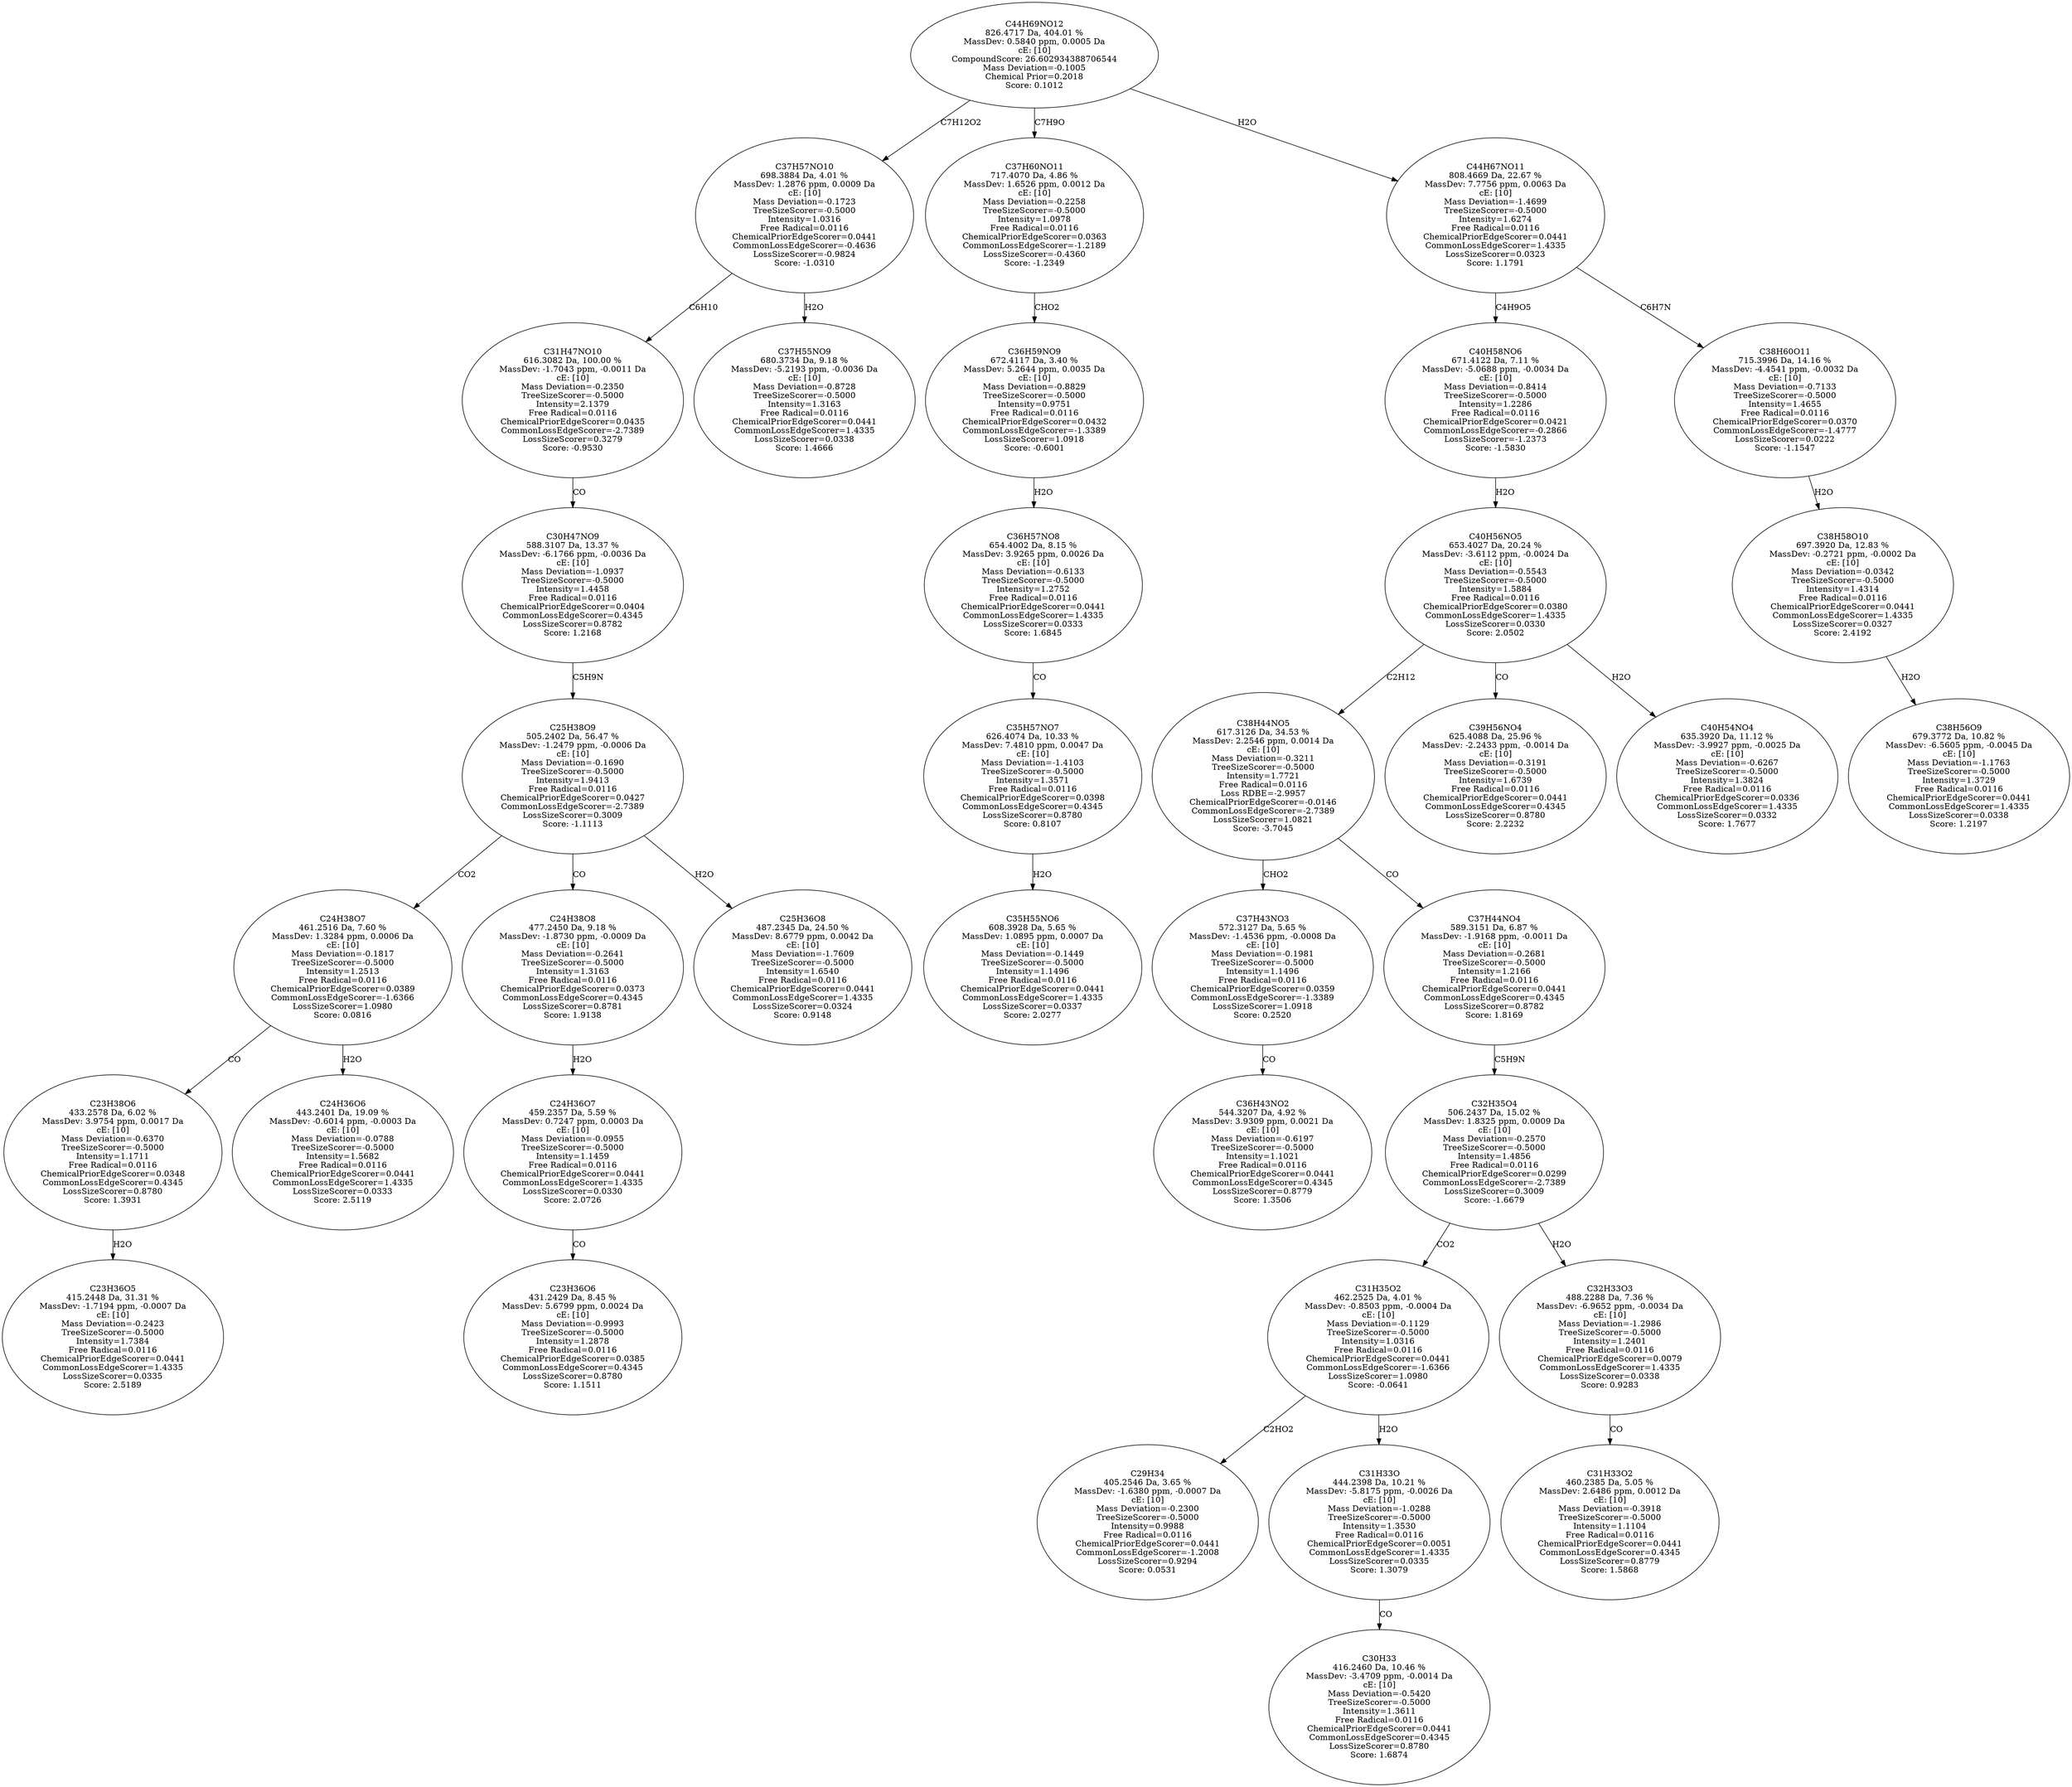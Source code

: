 strict digraph {
v1 [label="C23H36O5\n415.2448 Da, 31.31 %\nMassDev: -1.7194 ppm, -0.0007 Da\ncE: [10]\nMass Deviation=-0.2423\nTreeSizeScorer=-0.5000\nIntensity=1.7384\nFree Radical=0.0116\nChemicalPriorEdgeScorer=0.0441\nCommonLossEdgeScorer=1.4335\nLossSizeScorer=0.0335\nScore: 2.5189"];
v2 [label="C23H38O6\n433.2578 Da, 6.02 %\nMassDev: 3.9754 ppm, 0.0017 Da\ncE: [10]\nMass Deviation=-0.6370\nTreeSizeScorer=-0.5000\nIntensity=1.1711\nFree Radical=0.0116\nChemicalPriorEdgeScorer=0.0348\nCommonLossEdgeScorer=0.4345\nLossSizeScorer=0.8780\nScore: 1.3931"];
v3 [label="C24H36O6\n443.2401 Da, 19.09 %\nMassDev: -0.6014 ppm, -0.0003 Da\ncE: [10]\nMass Deviation=-0.0788\nTreeSizeScorer=-0.5000\nIntensity=1.5682\nFree Radical=0.0116\nChemicalPriorEdgeScorer=0.0441\nCommonLossEdgeScorer=1.4335\nLossSizeScorer=0.0333\nScore: 2.5119"];
v4 [label="C24H38O7\n461.2516 Da, 7.60 %\nMassDev: 1.3284 ppm, 0.0006 Da\ncE: [10]\nMass Deviation=-0.1817\nTreeSizeScorer=-0.5000\nIntensity=1.2513\nFree Radical=0.0116\nChemicalPriorEdgeScorer=0.0389\nCommonLossEdgeScorer=-1.6366\nLossSizeScorer=1.0980\nScore: 0.0816"];
v5 [label="C23H36O6\n431.2429 Da, 8.45 %\nMassDev: 5.6799 ppm, 0.0024 Da\ncE: [10]\nMass Deviation=-0.9993\nTreeSizeScorer=-0.5000\nIntensity=1.2878\nFree Radical=0.0116\nChemicalPriorEdgeScorer=0.0385\nCommonLossEdgeScorer=0.4345\nLossSizeScorer=0.8780\nScore: 1.1511"];
v6 [label="C24H36O7\n459.2357 Da, 5.59 %\nMassDev: 0.7247 ppm, 0.0003 Da\ncE: [10]\nMass Deviation=-0.0955\nTreeSizeScorer=-0.5000\nIntensity=1.1459\nFree Radical=0.0116\nChemicalPriorEdgeScorer=0.0441\nCommonLossEdgeScorer=1.4335\nLossSizeScorer=0.0330\nScore: 2.0726"];
v7 [label="C24H38O8\n477.2450 Da, 9.18 %\nMassDev: -1.8730 ppm, -0.0009 Da\ncE: [10]\nMass Deviation=-0.2641\nTreeSizeScorer=-0.5000\nIntensity=1.3163\nFree Radical=0.0116\nChemicalPriorEdgeScorer=0.0373\nCommonLossEdgeScorer=0.4345\nLossSizeScorer=0.8781\nScore: 1.9138"];
v8 [label="C25H36O8\n487.2345 Da, 24.50 %\nMassDev: 8.6779 ppm, 0.0042 Da\ncE: [10]\nMass Deviation=-1.7609\nTreeSizeScorer=-0.5000\nIntensity=1.6540\nFree Radical=0.0116\nChemicalPriorEdgeScorer=0.0441\nCommonLossEdgeScorer=1.4335\nLossSizeScorer=0.0324\nScore: 0.9148"];
v9 [label="C25H38O9\n505.2402 Da, 56.47 %\nMassDev: -1.2479 ppm, -0.0006 Da\ncE: [10]\nMass Deviation=-0.1690\nTreeSizeScorer=-0.5000\nIntensity=1.9413\nFree Radical=0.0116\nChemicalPriorEdgeScorer=0.0427\nCommonLossEdgeScorer=-2.7389\nLossSizeScorer=0.3009\nScore: -1.1113"];
v10 [label="C30H47NO9\n588.3107 Da, 13.37 %\nMassDev: -6.1766 ppm, -0.0036 Da\ncE: [10]\nMass Deviation=-1.0937\nTreeSizeScorer=-0.5000\nIntensity=1.4458\nFree Radical=0.0116\nChemicalPriorEdgeScorer=0.0404\nCommonLossEdgeScorer=0.4345\nLossSizeScorer=0.8782\nScore: 1.2168"];
v11 [label="C31H47NO10\n616.3082 Da, 100.00 %\nMassDev: -1.7043 ppm, -0.0011 Da\ncE: [10]\nMass Deviation=-0.2350\nTreeSizeScorer=-0.5000\nIntensity=2.1379\nFree Radical=0.0116\nChemicalPriorEdgeScorer=0.0435\nCommonLossEdgeScorer=-2.7389\nLossSizeScorer=0.3279\nScore: -0.9530"];
v12 [label="C37H55NO9\n680.3734 Da, 9.18 %\nMassDev: -5.2193 ppm, -0.0036 Da\ncE: [10]\nMass Deviation=-0.8728\nTreeSizeScorer=-0.5000\nIntensity=1.3163\nFree Radical=0.0116\nChemicalPriorEdgeScorer=0.0441\nCommonLossEdgeScorer=1.4335\nLossSizeScorer=0.0338\nScore: 1.4666"];
v13 [label="C37H57NO10\n698.3884 Da, 4.01 %\nMassDev: 1.2876 ppm, 0.0009 Da\ncE: [10]\nMass Deviation=-0.1723\nTreeSizeScorer=-0.5000\nIntensity=1.0316\nFree Radical=0.0116\nChemicalPriorEdgeScorer=0.0441\nCommonLossEdgeScorer=-0.4636\nLossSizeScorer=-0.9824\nScore: -1.0310"];
v14 [label="C35H55NO6\n608.3928 Da, 5.65 %\nMassDev: 1.0895 ppm, 0.0007 Da\ncE: [10]\nMass Deviation=-0.1449\nTreeSizeScorer=-0.5000\nIntensity=1.1496\nFree Radical=0.0116\nChemicalPriorEdgeScorer=0.0441\nCommonLossEdgeScorer=1.4335\nLossSizeScorer=0.0337\nScore: 2.0277"];
v15 [label="C35H57NO7\n626.4074 Da, 10.33 %\nMassDev: 7.4810 ppm, 0.0047 Da\ncE: [10]\nMass Deviation=-1.4103\nTreeSizeScorer=-0.5000\nIntensity=1.3571\nFree Radical=0.0116\nChemicalPriorEdgeScorer=0.0398\nCommonLossEdgeScorer=0.4345\nLossSizeScorer=0.8780\nScore: 0.8107"];
v16 [label="C36H57NO8\n654.4002 Da, 8.15 %\nMassDev: 3.9265 ppm, 0.0026 Da\ncE: [10]\nMass Deviation=-0.6133\nTreeSizeScorer=-0.5000\nIntensity=1.2752\nFree Radical=0.0116\nChemicalPriorEdgeScorer=0.0441\nCommonLossEdgeScorer=1.4335\nLossSizeScorer=0.0333\nScore: 1.6845"];
v17 [label="C36H59NO9\n672.4117 Da, 3.40 %\nMassDev: 5.2644 ppm, 0.0035 Da\ncE: [10]\nMass Deviation=-0.8829\nTreeSizeScorer=-0.5000\nIntensity=0.9751\nFree Radical=0.0116\nChemicalPriorEdgeScorer=0.0432\nCommonLossEdgeScorer=-1.3389\nLossSizeScorer=1.0918\nScore: -0.6001"];
v18 [label="C37H60NO11\n717.4070 Da, 4.86 %\nMassDev: 1.6526 ppm, 0.0012 Da\ncE: [10]\nMass Deviation=-0.2258\nTreeSizeScorer=-0.5000\nIntensity=1.0978\nFree Radical=0.0116\nChemicalPriorEdgeScorer=0.0363\nCommonLossEdgeScorer=-1.2189\nLossSizeScorer=-0.4360\nScore: -1.2349"];
v19 [label="C36H43NO2\n544.3207 Da, 4.92 %\nMassDev: 3.9309 ppm, 0.0021 Da\ncE: [10]\nMass Deviation=-0.6197\nTreeSizeScorer=-0.5000\nIntensity=1.1021\nFree Radical=0.0116\nChemicalPriorEdgeScorer=0.0441\nCommonLossEdgeScorer=0.4345\nLossSizeScorer=0.8779\nScore: 1.3506"];
v20 [label="C37H43NO3\n572.3127 Da, 5.65 %\nMassDev: -1.4536 ppm, -0.0008 Da\ncE: [10]\nMass Deviation=-0.1981\nTreeSizeScorer=-0.5000\nIntensity=1.1496\nFree Radical=0.0116\nChemicalPriorEdgeScorer=0.0359\nCommonLossEdgeScorer=-1.3389\nLossSizeScorer=1.0918\nScore: 0.2520"];
v21 [label="C29H34\n405.2546 Da, 3.65 %\nMassDev: -1.6380 ppm, -0.0007 Da\ncE: [10]\nMass Deviation=-0.2300\nTreeSizeScorer=-0.5000\nIntensity=0.9988\nFree Radical=0.0116\nChemicalPriorEdgeScorer=0.0441\nCommonLossEdgeScorer=-1.2008\nLossSizeScorer=0.9294\nScore: 0.0531"];
v22 [label="C30H33\n416.2460 Da, 10.46 %\nMassDev: -3.4709 ppm, -0.0014 Da\ncE: [10]\nMass Deviation=-0.5420\nTreeSizeScorer=-0.5000\nIntensity=1.3611\nFree Radical=0.0116\nChemicalPriorEdgeScorer=0.0441\nCommonLossEdgeScorer=0.4345\nLossSizeScorer=0.8780\nScore: 1.6874"];
v23 [label="C31H33O\n444.2398 Da, 10.21 %\nMassDev: -5.8175 ppm, -0.0026 Da\ncE: [10]\nMass Deviation=-1.0288\nTreeSizeScorer=-0.5000\nIntensity=1.3530\nFree Radical=0.0116\nChemicalPriorEdgeScorer=0.0051\nCommonLossEdgeScorer=1.4335\nLossSizeScorer=0.0335\nScore: 1.3079"];
v24 [label="C31H35O2\n462.2525 Da, 4.01 %\nMassDev: -0.8503 ppm, -0.0004 Da\ncE: [10]\nMass Deviation=-0.1129\nTreeSizeScorer=-0.5000\nIntensity=1.0316\nFree Radical=0.0116\nChemicalPriorEdgeScorer=0.0441\nCommonLossEdgeScorer=-1.6366\nLossSizeScorer=1.0980\nScore: -0.0641"];
v25 [label="C31H33O2\n460.2385 Da, 5.05 %\nMassDev: 2.6486 ppm, 0.0012 Da\ncE: [10]\nMass Deviation=-0.3918\nTreeSizeScorer=-0.5000\nIntensity=1.1104\nFree Radical=0.0116\nChemicalPriorEdgeScorer=0.0441\nCommonLossEdgeScorer=0.4345\nLossSizeScorer=0.8779\nScore: 1.5868"];
v26 [label="C32H33O3\n488.2288 Da, 7.36 %\nMassDev: -6.9652 ppm, -0.0034 Da\ncE: [10]\nMass Deviation=-1.2986\nTreeSizeScorer=-0.5000\nIntensity=1.2401\nFree Radical=0.0116\nChemicalPriorEdgeScorer=0.0079\nCommonLossEdgeScorer=1.4335\nLossSizeScorer=0.0338\nScore: 0.9283"];
v27 [label="C32H35O4\n506.2437 Da, 15.02 %\nMassDev: 1.8325 ppm, 0.0009 Da\ncE: [10]\nMass Deviation=-0.2570\nTreeSizeScorer=-0.5000\nIntensity=1.4856\nFree Radical=0.0116\nChemicalPriorEdgeScorer=0.0299\nCommonLossEdgeScorer=-2.7389\nLossSizeScorer=0.3009\nScore: -1.6679"];
v28 [label="C37H44NO4\n589.3151 Da, 6.87 %\nMassDev: -1.9168 ppm, -0.0011 Da\ncE: [10]\nMass Deviation=-0.2681\nTreeSizeScorer=-0.5000\nIntensity=1.2166\nFree Radical=0.0116\nChemicalPriorEdgeScorer=0.0441\nCommonLossEdgeScorer=0.4345\nLossSizeScorer=0.8782\nScore: 1.8169"];
v29 [label="C38H44NO5\n617.3126 Da, 34.53 %\nMassDev: 2.2546 ppm, 0.0014 Da\ncE: [10]\nMass Deviation=-0.3211\nTreeSizeScorer=-0.5000\nIntensity=1.7721\nFree Radical=0.0116\nLoss RDBE=-2.9957\nChemicalPriorEdgeScorer=-0.0146\nCommonLossEdgeScorer=-2.7389\nLossSizeScorer=1.0821\nScore: -3.7045"];
v30 [label="C39H56NO4\n625.4088 Da, 25.96 %\nMassDev: -2.2433 ppm, -0.0014 Da\ncE: [10]\nMass Deviation=-0.3191\nTreeSizeScorer=-0.5000\nIntensity=1.6739\nFree Radical=0.0116\nChemicalPriorEdgeScorer=0.0441\nCommonLossEdgeScorer=0.4345\nLossSizeScorer=0.8780\nScore: 2.2232"];
v31 [label="C40H54NO4\n635.3920 Da, 11.12 %\nMassDev: -3.9927 ppm, -0.0025 Da\ncE: [10]\nMass Deviation=-0.6267\nTreeSizeScorer=-0.5000\nIntensity=1.3824\nFree Radical=0.0116\nChemicalPriorEdgeScorer=0.0336\nCommonLossEdgeScorer=1.4335\nLossSizeScorer=0.0332\nScore: 1.7677"];
v32 [label="C40H56NO5\n653.4027 Da, 20.24 %\nMassDev: -3.6112 ppm, -0.0024 Da\ncE: [10]\nMass Deviation=-0.5543\nTreeSizeScorer=-0.5000\nIntensity=1.5884\nFree Radical=0.0116\nChemicalPriorEdgeScorer=0.0380\nCommonLossEdgeScorer=1.4335\nLossSizeScorer=0.0330\nScore: 2.0502"];
v33 [label="C40H58NO6\n671.4122 Da, 7.11 %\nMassDev: -5.0688 ppm, -0.0034 Da\ncE: [10]\nMass Deviation=-0.8414\nTreeSizeScorer=-0.5000\nIntensity=1.2286\nFree Radical=0.0116\nChemicalPriorEdgeScorer=0.0421\nCommonLossEdgeScorer=-0.2866\nLossSizeScorer=-1.2373\nScore: -1.5830"];
v34 [label="C38H56O9\n679.3772 Da, 10.82 %\nMassDev: -6.5605 ppm, -0.0045 Da\ncE: [10]\nMass Deviation=-1.1763\nTreeSizeScorer=-0.5000\nIntensity=1.3729\nFree Radical=0.0116\nChemicalPriorEdgeScorer=0.0441\nCommonLossEdgeScorer=1.4335\nLossSizeScorer=0.0338\nScore: 1.2197"];
v35 [label="C38H58O10\n697.3920 Da, 12.83 %\nMassDev: -0.2721 ppm, -0.0002 Da\ncE: [10]\nMass Deviation=-0.0342\nTreeSizeScorer=-0.5000\nIntensity=1.4314\nFree Radical=0.0116\nChemicalPriorEdgeScorer=0.0441\nCommonLossEdgeScorer=1.4335\nLossSizeScorer=0.0327\nScore: 2.4192"];
v36 [label="C38H60O11\n715.3996 Da, 14.16 %\nMassDev: -4.4541 ppm, -0.0032 Da\ncE: [10]\nMass Deviation=-0.7133\nTreeSizeScorer=-0.5000\nIntensity=1.4655\nFree Radical=0.0116\nChemicalPriorEdgeScorer=0.0370\nCommonLossEdgeScorer=-1.4777\nLossSizeScorer=0.0222\nScore: -1.1547"];
v37 [label="C44H67NO11\n808.4669 Da, 22.67 %\nMassDev: 7.7756 ppm, 0.0063 Da\ncE: [10]\nMass Deviation=-1.4699\nTreeSizeScorer=-0.5000\nIntensity=1.6274\nFree Radical=0.0116\nChemicalPriorEdgeScorer=0.0441\nCommonLossEdgeScorer=1.4335\nLossSizeScorer=0.0323\nScore: 1.1791"];
v38 [label="C44H69NO12\n826.4717 Da, 404.01 %\nMassDev: 0.5840 ppm, 0.0005 Da\ncE: [10]\nCompoundScore: 26.602934388706544\nMass Deviation=-0.1005\nChemical Prior=0.2018\nScore: 0.1012"];
v2 -> v1 [label="H2O"];
v4 -> v2 [label="CO"];
v4 -> v3 [label="H2O"];
v9 -> v4 [label="CO2"];
v6 -> v5 [label="CO"];
v7 -> v6 [label="H2O"];
v9 -> v7 [label="CO"];
v9 -> v8 [label="H2O"];
v10 -> v9 [label="C5H9N"];
v11 -> v10 [label="CO"];
v13 -> v11 [label="C6H10"];
v13 -> v12 [label="H2O"];
v38 -> v13 [label="C7H12O2"];
v15 -> v14 [label="H2O"];
v16 -> v15 [label="CO"];
v17 -> v16 [label="H2O"];
v18 -> v17 [label="CHO2"];
v38 -> v18 [label="C7H9O"];
v20 -> v19 [label="CO"];
v29 -> v20 [label="CHO2"];
v24 -> v21 [label="C2HO2"];
v23 -> v22 [label="CO"];
v24 -> v23 [label="H2O"];
v27 -> v24 [label="CO2"];
v26 -> v25 [label="CO"];
v27 -> v26 [label="H2O"];
v28 -> v27 [label="C5H9N"];
v29 -> v28 [label="CO"];
v32 -> v29 [label="C2H12"];
v32 -> v30 [label="CO"];
v32 -> v31 [label="H2O"];
v33 -> v32 [label="H2O"];
v37 -> v33 [label="C4H9O5"];
v35 -> v34 [label="H2O"];
v36 -> v35 [label="H2O"];
v37 -> v36 [label="C6H7N"];
v38 -> v37 [label="H2O"];
}